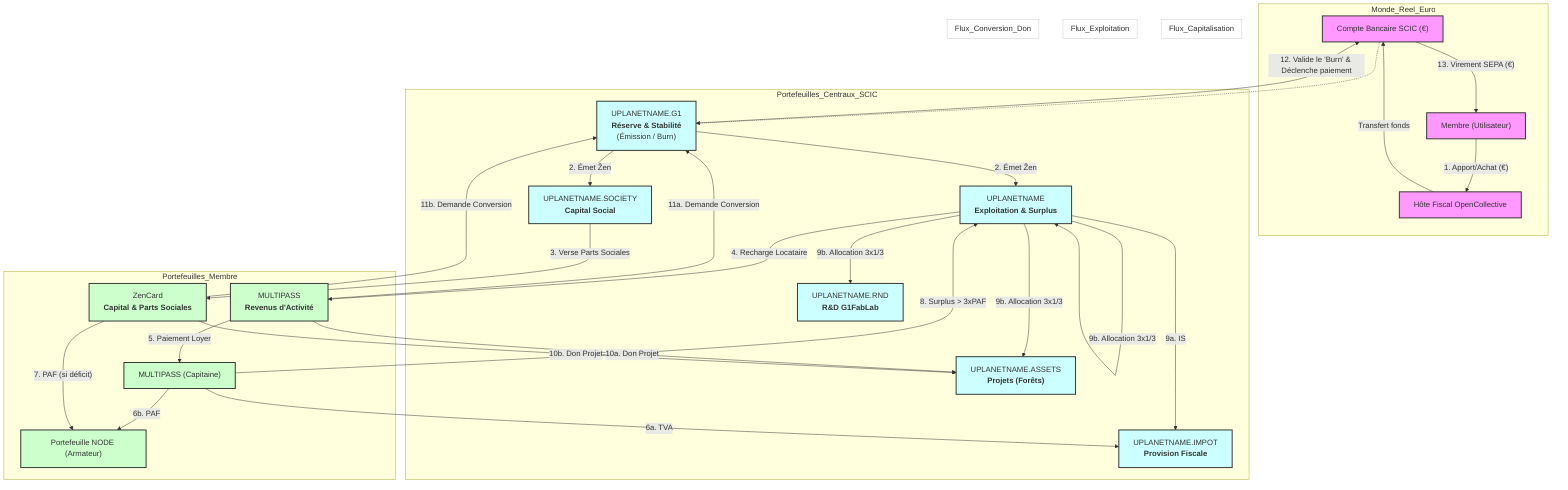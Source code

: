graph TD
    subgraph "Monde_Reel_Euro"
        A["Compte Bancaire SCIC (€)"]
        B["Hôte Fiscal OpenCollective"]
        C["Membre (Utilisateur)"]

        C -- "1. Apport/Achat (€)" --> B
        B -- "Transfert fonds" --> A
    end

    subgraph "Portefeuilles_Centraux_SCIC"
        G1["UPLANETNAME.G1<br><b>Réserve & Stabilité</b><br>(Émission / Burn)"]
        SOC["UPLANETNAME.SOCIETY<br><b>Capital Social</b>"]
        OPE["UPLANETNAME<br><b>Exploitation & Surplus</b>"]
        IMP["UPLANETNAME.IMPOT<br><b>Provision Fiscale</b>"]
        ASS["UPLANETNAME.ASSETS<br><b>Projets (Forêts)</b>"]
        RND["UPLANETNAME.RND<br><b>R&D G1FabLab</b>"]

        A -.-> G1 -- "2. Émet Ẑen" --> SOC & OPE
    end

    subgraph "Portefeuilles_Membre"
        MP["MULTIPASS<br><b>Revenus d'Activité</b>"]
        ZC["ZenCard<br><b>Capital & Parts Sociales</b>"]
        MP_Cap["MULTIPASS (Capitaine)"]
        NODE["Portefeuille NODE (Armateur)"]
    end

    %% FLUX DE CAPITALISATION
    subgraph "Flux_Capitalisation"
        SOC -- "3. Verse Parts Sociales" --> ZC
    end

    %% FLUX D'EXPLOITATION
    subgraph "Flux_Exploitation"
        OPE -- "4. Recharge Locataire" --> MP
        MP -- "5. Paiement Loyer" --> MP_Cap
        MP_Cap -- "6a. TVA" --> IMP
        MP_Cap -- "6b. PAF" --> NODE
        ZC -- "7. PAF (si déficit)" --> NODE
        MP_Cap -- "8. Surplus > 3xPAF" --> OPE
        OPE -- "9a. IS" --> IMP
        OPE -- "9b. Allocation 3x1/3" --> OPE & ASS & RND
    end

    %% FLUX DE CONVERSION ET DE DON
    subgraph "Flux_Conversion_Don"
        MP -- "10a. Don Projet" --> ASS
        ZC -- "10b. Don Projet" --> ASS
        MP -- "11a. Demande Conversion" --> G1
        ZC -- "11b. Demande Conversion" --> G1
        
        %% Ligne corrigée : décomposition en deux étapes
        G1 -- "12. Valide le 'Burn' & Déclenche paiement" --> A
        A -- "13. Virement SEPA (€)" --> C
    end

    %% Styling
    classDef real fill:#f9f,stroke:#333,stroke-width:2px
    classDef central fill:#cff,stroke:#333,stroke-width:2px
    classDef member fill:#cfc,stroke:#333,stroke-width:2px
    classDef flowbox fill:#fff,stroke:#ccc,stroke-width:1px

    class A,B,C real
    class G1,SOC,OPE,IMP,ASS,RND central
    class MP,ZC,MP_Cap,NODE member
    class Flux_Capitalisation,Flux_Exploitation,Flux_Conversion_Don flowbox